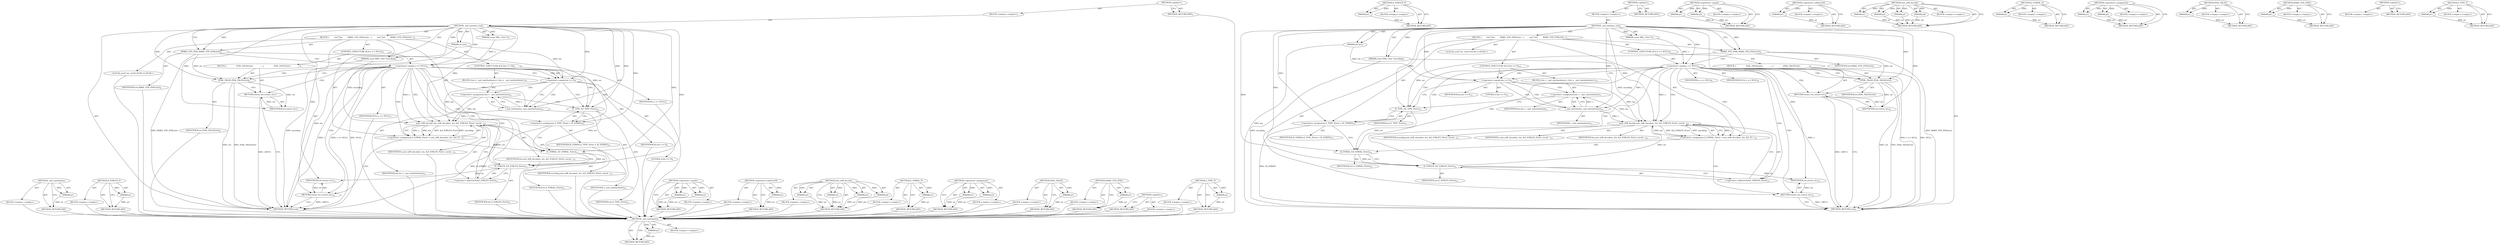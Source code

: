digraph "Z_TYPE_P" {
vulnerable_91 [label=<(METHOD,_xml_xmlcharlen)>];
vulnerable_92 [label=<(PARAM,p1)>];
vulnerable_93 [label=<(BLOCK,&lt;empty&gt;,&lt;empty&gt;)>];
vulnerable_94 [label=<(METHOD_RETURN,ANY)>];
vulnerable_114 [label=<(METHOD,Z_STRLEN_P)>];
vulnerable_115 [label=<(PARAM,p1)>];
vulnerable_116 [label=<(BLOCK,&lt;empty&gt;,&lt;empty&gt;)>];
vulnerable_117 [label=<(METHOD_RETURN,ANY)>];
vulnerable_6 [label=<(METHOD,&lt;global&gt;)<SUB>1</SUB>>];
vulnerable_7 [label=<(BLOCK,&lt;empty&gt;,&lt;empty&gt;)<SUB>1</SUB>>];
vulnerable_8 [label=<(METHOD,_xml_xmlchar_zval)<SUB>1</SUB>>];
vulnerable_9 [label=<(PARAM,const XML_Char *s)<SUB>1</SUB>>];
vulnerable_10 [label=<(PARAM,int len)<SUB>1</SUB>>];
vulnerable_11 [label=<(PARAM,const XML_Char *encoding)<SUB>1</SUB>>];
vulnerable_12 [label=<(BLOCK,{
        zval *ret;
        MAKE_STD_ZVAL(ret)...,{
        zval *ret;
        MAKE_STD_ZVAL(ret)...)<SUB>2</SUB>>];
vulnerable_13 [label="<(LOCAL,zval* ret: zval*)<SUB>3</SUB>>"];
vulnerable_14 [label=<(MAKE_STD_ZVAL,MAKE_STD_ZVAL(ret))<SUB>4</SUB>>];
vulnerable_15 [label=<(IDENTIFIER,ret,MAKE_STD_ZVAL(ret))<SUB>4</SUB>>];
vulnerable_16 [label=<(CONTROL_STRUCTURE,IF,if (s == NULL))<SUB>5</SUB>>];
vulnerable_17 [label=<(&lt;operator&gt;.equals,s == NULL)<SUB>5</SUB>>];
vulnerable_18 [label=<(IDENTIFIER,s,s == NULL)<SUB>5</SUB>>];
vulnerable_19 [label=<(IDENTIFIER,NULL,s == NULL)<SUB>5</SUB>>];
vulnerable_20 [label=<(BLOCK,{
                ZVAL_FALSE(ret);
            ...,{
                ZVAL_FALSE(ret);
            ...)<SUB>5</SUB>>];
vulnerable_21 [label=<(ZVAL_FALSE,ZVAL_FALSE(ret))<SUB>6</SUB>>];
vulnerable_22 [label=<(IDENTIFIER,ret,ZVAL_FALSE(ret))<SUB>6</SUB>>];
vulnerable_23 [label=<(RETURN,return ret;,return ret;)<SUB>7</SUB>>];
vulnerable_24 [label=<(IDENTIFIER,ret,return ret;)<SUB>7</SUB>>];
vulnerable_25 [label=<(CONTROL_STRUCTURE,IF,if (len == 0))<SUB>9</SUB>>];
vulnerable_26 [label=<(&lt;operator&gt;.equals,len == 0)<SUB>9</SUB>>];
vulnerable_27 [label=<(IDENTIFIER,len,len == 0)<SUB>9</SUB>>];
vulnerable_28 [label=<(LITERAL,0,len == 0)<SUB>9</SUB>>];
vulnerable_29 [label=<(BLOCK,{
		len = _xml_xmlcharlen(s);
	},{
		len = _xml_xmlcharlen(s);
	})<SUB>9</SUB>>];
vulnerable_30 [label=<(&lt;operator&gt;.assignment,len = _xml_xmlcharlen(s))<SUB>10</SUB>>];
vulnerable_31 [label=<(IDENTIFIER,len,len = _xml_xmlcharlen(s))<SUB>10</SUB>>];
vulnerable_32 [label=<(_xml_xmlcharlen,_xml_xmlcharlen(s))<SUB>10</SUB>>];
vulnerable_33 [label=<(IDENTIFIER,s,_xml_xmlcharlen(s))<SUB>10</SUB>>];
vulnerable_34 [label=<(&lt;operator&gt;.assignment,Z_TYPE_P(ret) = IS_STRING)<SUB>12</SUB>>];
vulnerable_35 [label=<(Z_TYPE_P,Z_TYPE_P(ret))<SUB>12</SUB>>];
vulnerable_36 [label=<(IDENTIFIER,ret,Z_TYPE_P(ret))<SUB>12</SUB>>];
vulnerable_37 [label=<(IDENTIFIER,IS_STRING,Z_TYPE_P(ret) = IS_STRING)<SUB>12</SUB>>];
vulnerable_38 [label=<(&lt;operator&gt;.assignment,Z_STRVAL_P(ret) = xml_utf8_decode(s, len, &amp;Z_ST...)<SUB>13</SUB>>];
vulnerable_39 [label=<(Z_STRVAL_P,Z_STRVAL_P(ret))<SUB>13</SUB>>];
vulnerable_40 [label=<(IDENTIFIER,ret,Z_STRVAL_P(ret))<SUB>13</SUB>>];
vulnerable_41 [label=<(xml_utf8_decode,xml_utf8_decode(s, len, &amp;Z_STRLEN_P(ret), encod...)<SUB>13</SUB>>];
vulnerable_42 [label=<(IDENTIFIER,s,xml_utf8_decode(s, len, &amp;Z_STRLEN_P(ret), encod...)<SUB>13</SUB>>];
vulnerable_43 [label=<(IDENTIFIER,len,xml_utf8_decode(s, len, &amp;Z_STRLEN_P(ret), encod...)<SUB>13</SUB>>];
vulnerable_44 [label=<(&lt;operator&gt;.addressOf,&amp;Z_STRLEN_P(ret))<SUB>13</SUB>>];
vulnerable_45 [label=<(Z_STRLEN_P,Z_STRLEN_P(ret))<SUB>13</SUB>>];
vulnerable_46 [label=<(IDENTIFIER,ret,Z_STRLEN_P(ret))<SUB>13</SUB>>];
vulnerable_47 [label=<(IDENTIFIER,encoding,xml_utf8_decode(s, len, &amp;Z_STRLEN_P(ret), encod...)<SUB>13</SUB>>];
vulnerable_48 [label=<(RETURN,return ret;,return ret;)<SUB>14</SUB>>];
vulnerable_49 [label=<(IDENTIFIER,ret,return ret;)<SUB>14</SUB>>];
vulnerable_50 [label=<(METHOD_RETURN,zval)<SUB>1</SUB>>];
vulnerable_52 [label=<(METHOD_RETURN,ANY)<SUB>1</SUB>>];
vulnerable_77 [label=<(METHOD,&lt;operator&gt;.equals)>];
vulnerable_78 [label=<(PARAM,p1)>];
vulnerable_79 [label=<(PARAM,p2)>];
vulnerable_80 [label=<(BLOCK,&lt;empty&gt;,&lt;empty&gt;)>];
vulnerable_81 [label=<(METHOD_RETURN,ANY)>];
vulnerable_110 [label=<(METHOD,&lt;operator&gt;.addressOf)>];
vulnerable_111 [label=<(PARAM,p1)>];
vulnerable_112 [label=<(BLOCK,&lt;empty&gt;,&lt;empty&gt;)>];
vulnerable_113 [label=<(METHOD_RETURN,ANY)>];
vulnerable_103 [label=<(METHOD,xml_utf8_decode)>];
vulnerable_104 [label=<(PARAM,p1)>];
vulnerable_105 [label=<(PARAM,p2)>];
vulnerable_106 [label=<(PARAM,p3)>];
vulnerable_107 [label=<(PARAM,p4)>];
vulnerable_108 [label=<(BLOCK,&lt;empty&gt;,&lt;empty&gt;)>];
vulnerable_109 [label=<(METHOD_RETURN,ANY)>];
vulnerable_99 [label=<(METHOD,Z_STRVAL_P)>];
vulnerable_100 [label=<(PARAM,p1)>];
vulnerable_101 [label=<(BLOCK,&lt;empty&gt;,&lt;empty&gt;)>];
vulnerable_102 [label=<(METHOD_RETURN,ANY)>];
vulnerable_86 [label=<(METHOD,&lt;operator&gt;.assignment)>];
vulnerable_87 [label=<(PARAM,p1)>];
vulnerable_88 [label=<(PARAM,p2)>];
vulnerable_89 [label=<(BLOCK,&lt;empty&gt;,&lt;empty&gt;)>];
vulnerable_90 [label=<(METHOD_RETURN,ANY)>];
vulnerable_82 [label=<(METHOD,ZVAL_FALSE)>];
vulnerable_83 [label=<(PARAM,p1)>];
vulnerable_84 [label=<(BLOCK,&lt;empty&gt;,&lt;empty&gt;)>];
vulnerable_85 [label=<(METHOD_RETURN,ANY)>];
vulnerable_73 [label=<(METHOD,MAKE_STD_ZVAL)>];
vulnerable_74 [label=<(PARAM,p1)>];
vulnerable_75 [label=<(BLOCK,&lt;empty&gt;,&lt;empty&gt;)>];
vulnerable_76 [label=<(METHOD_RETURN,ANY)>];
vulnerable_67 [label=<(METHOD,&lt;global&gt;)<SUB>1</SUB>>];
vulnerable_68 [label=<(BLOCK,&lt;empty&gt;,&lt;empty&gt;)>];
vulnerable_69 [label=<(METHOD_RETURN,ANY)>];
vulnerable_95 [label=<(METHOD,Z_TYPE_P)>];
vulnerable_96 [label=<(PARAM,p1)>];
vulnerable_97 [label=<(BLOCK,&lt;empty&gt;,&lt;empty&gt;)>];
vulnerable_98 [label=<(METHOD_RETURN,ANY)>];
fixed_91 [label=<(METHOD,_xml_xmlcharlen)>];
fixed_92 [label=<(PARAM,p1)>];
fixed_93 [label=<(BLOCK,&lt;empty&gt;,&lt;empty&gt;)>];
fixed_94 [label=<(METHOD_RETURN,ANY)>];
fixed_114 [label=<(METHOD,Z_STRLEN_P)>];
fixed_115 [label=<(PARAM,p1)>];
fixed_116 [label=<(BLOCK,&lt;empty&gt;,&lt;empty&gt;)>];
fixed_117 [label=<(METHOD_RETURN,ANY)>];
fixed_6 [label=<(METHOD,&lt;global&gt;)<SUB>1</SUB>>];
fixed_7 [label=<(BLOCK,&lt;empty&gt;,&lt;empty&gt;)<SUB>1</SUB>>];
fixed_8 [label=<(METHOD,_xml_xmlchar_zval)<SUB>1</SUB>>];
fixed_9 [label=<(PARAM,const XML_Char *s)<SUB>1</SUB>>];
fixed_10 [label=<(PARAM,int len)<SUB>1</SUB>>];
fixed_11 [label=<(PARAM,const XML_Char *encoding)<SUB>1</SUB>>];
fixed_12 [label=<(BLOCK,{
        zval *ret;
        MAKE_STD_ZVAL(ret)...,{
        zval *ret;
        MAKE_STD_ZVAL(ret)...)<SUB>2</SUB>>];
fixed_13 [label="<(LOCAL,zval* ret: zval*)<SUB>3</SUB>>"];
fixed_14 [label=<(MAKE_STD_ZVAL,MAKE_STD_ZVAL(ret))<SUB>4</SUB>>];
fixed_15 [label=<(IDENTIFIER,ret,MAKE_STD_ZVAL(ret))<SUB>4</SUB>>];
fixed_16 [label=<(CONTROL_STRUCTURE,IF,if (s == NULL))<SUB>6</SUB>>];
fixed_17 [label=<(&lt;operator&gt;.equals,s == NULL)<SUB>6</SUB>>];
fixed_18 [label=<(IDENTIFIER,s,s == NULL)<SUB>6</SUB>>];
fixed_19 [label=<(IDENTIFIER,NULL,s == NULL)<SUB>6</SUB>>];
fixed_20 [label=<(BLOCK,{
                ZVAL_FALSE(ret);
            ...,{
                ZVAL_FALSE(ret);
            ...)<SUB>6</SUB>>];
fixed_21 [label=<(ZVAL_FALSE,ZVAL_FALSE(ret))<SUB>7</SUB>>];
fixed_22 [label=<(IDENTIFIER,ret,ZVAL_FALSE(ret))<SUB>7</SUB>>];
fixed_23 [label=<(RETURN,return ret;,return ret;)<SUB>8</SUB>>];
fixed_24 [label=<(IDENTIFIER,ret,return ret;)<SUB>8</SUB>>];
fixed_25 [label=<(CONTROL_STRUCTURE,IF,if (len == 0))<SUB>10</SUB>>];
fixed_26 [label=<(&lt;operator&gt;.equals,len == 0)<SUB>10</SUB>>];
fixed_27 [label=<(IDENTIFIER,len,len == 0)<SUB>10</SUB>>];
fixed_28 [label=<(LITERAL,0,len == 0)<SUB>10</SUB>>];
fixed_29 [label=<(BLOCK,{
		len = _xml_xmlcharlen(s);
	},{
		len = _xml_xmlcharlen(s);
	})<SUB>10</SUB>>];
fixed_30 [label=<(&lt;operator&gt;.assignment,len = _xml_xmlcharlen(s))<SUB>11</SUB>>];
fixed_31 [label=<(IDENTIFIER,len,len = _xml_xmlcharlen(s))<SUB>11</SUB>>];
fixed_32 [label=<(_xml_xmlcharlen,_xml_xmlcharlen(s))<SUB>11</SUB>>];
fixed_33 [label=<(IDENTIFIER,s,_xml_xmlcharlen(s))<SUB>11</SUB>>];
fixed_34 [label=<(&lt;operator&gt;.assignment,Z_TYPE_P(ret) = IS_STRING)<SUB>13</SUB>>];
fixed_35 [label=<(Z_TYPE_P,Z_TYPE_P(ret))<SUB>13</SUB>>];
fixed_36 [label=<(IDENTIFIER,ret,Z_TYPE_P(ret))<SUB>13</SUB>>];
fixed_37 [label=<(IDENTIFIER,IS_STRING,Z_TYPE_P(ret) = IS_STRING)<SUB>13</SUB>>];
fixed_38 [label=<(&lt;operator&gt;.assignment,Z_STRVAL_P(ret) = xml_utf8_decode(s, len, &amp;Z_ST...)<SUB>14</SUB>>];
fixed_39 [label=<(Z_STRVAL_P,Z_STRVAL_P(ret))<SUB>14</SUB>>];
fixed_40 [label=<(IDENTIFIER,ret,Z_STRVAL_P(ret))<SUB>14</SUB>>];
fixed_41 [label=<(xml_utf8_decode,xml_utf8_decode(s, len, &amp;Z_STRLEN_P(ret), encod...)<SUB>14</SUB>>];
fixed_42 [label=<(IDENTIFIER,s,xml_utf8_decode(s, len, &amp;Z_STRLEN_P(ret), encod...)<SUB>14</SUB>>];
fixed_43 [label=<(IDENTIFIER,len,xml_utf8_decode(s, len, &amp;Z_STRLEN_P(ret), encod...)<SUB>14</SUB>>];
fixed_44 [label=<(&lt;operator&gt;.addressOf,&amp;Z_STRLEN_P(ret))<SUB>14</SUB>>];
fixed_45 [label=<(Z_STRLEN_P,Z_STRLEN_P(ret))<SUB>14</SUB>>];
fixed_46 [label=<(IDENTIFIER,ret,Z_STRLEN_P(ret))<SUB>14</SUB>>];
fixed_47 [label=<(IDENTIFIER,encoding,xml_utf8_decode(s, len, &amp;Z_STRLEN_P(ret), encod...)<SUB>14</SUB>>];
fixed_48 [label=<(RETURN,return ret;,return ret;)<SUB>15</SUB>>];
fixed_49 [label=<(IDENTIFIER,ret,return ret;)<SUB>15</SUB>>];
fixed_50 [label=<(METHOD_RETURN,zval)<SUB>1</SUB>>];
fixed_52 [label=<(METHOD_RETURN,ANY)<SUB>1</SUB>>];
fixed_77 [label=<(METHOD,&lt;operator&gt;.equals)>];
fixed_78 [label=<(PARAM,p1)>];
fixed_79 [label=<(PARAM,p2)>];
fixed_80 [label=<(BLOCK,&lt;empty&gt;,&lt;empty&gt;)>];
fixed_81 [label=<(METHOD_RETURN,ANY)>];
fixed_110 [label=<(METHOD,&lt;operator&gt;.addressOf)>];
fixed_111 [label=<(PARAM,p1)>];
fixed_112 [label=<(BLOCK,&lt;empty&gt;,&lt;empty&gt;)>];
fixed_113 [label=<(METHOD_RETURN,ANY)>];
fixed_103 [label=<(METHOD,xml_utf8_decode)>];
fixed_104 [label=<(PARAM,p1)>];
fixed_105 [label=<(PARAM,p2)>];
fixed_106 [label=<(PARAM,p3)>];
fixed_107 [label=<(PARAM,p4)>];
fixed_108 [label=<(BLOCK,&lt;empty&gt;,&lt;empty&gt;)>];
fixed_109 [label=<(METHOD_RETURN,ANY)>];
fixed_99 [label=<(METHOD,Z_STRVAL_P)>];
fixed_100 [label=<(PARAM,p1)>];
fixed_101 [label=<(BLOCK,&lt;empty&gt;,&lt;empty&gt;)>];
fixed_102 [label=<(METHOD_RETURN,ANY)>];
fixed_86 [label=<(METHOD,&lt;operator&gt;.assignment)>];
fixed_87 [label=<(PARAM,p1)>];
fixed_88 [label=<(PARAM,p2)>];
fixed_89 [label=<(BLOCK,&lt;empty&gt;,&lt;empty&gt;)>];
fixed_90 [label=<(METHOD_RETURN,ANY)>];
fixed_82 [label=<(METHOD,ZVAL_FALSE)>];
fixed_83 [label=<(PARAM,p1)>];
fixed_84 [label=<(BLOCK,&lt;empty&gt;,&lt;empty&gt;)>];
fixed_85 [label=<(METHOD_RETURN,ANY)>];
fixed_73 [label=<(METHOD,MAKE_STD_ZVAL)>];
fixed_74 [label=<(PARAM,p1)>];
fixed_75 [label=<(BLOCK,&lt;empty&gt;,&lt;empty&gt;)>];
fixed_76 [label=<(METHOD_RETURN,ANY)>];
fixed_67 [label=<(METHOD,&lt;global&gt;)<SUB>1</SUB>>];
fixed_68 [label=<(BLOCK,&lt;empty&gt;,&lt;empty&gt;)>];
fixed_69 [label=<(METHOD_RETURN,ANY)>];
fixed_95 [label=<(METHOD,Z_TYPE_P)>];
fixed_96 [label=<(PARAM,p1)>];
fixed_97 [label=<(BLOCK,&lt;empty&gt;,&lt;empty&gt;)>];
fixed_98 [label=<(METHOD_RETURN,ANY)>];
vulnerable_91 -> vulnerable_92  [key=0, label="AST: "];
vulnerable_91 -> vulnerable_92  [key=1, label="DDG: "];
vulnerable_91 -> vulnerable_93  [key=0, label="AST: "];
vulnerable_91 -> vulnerable_94  [key=0, label="AST: "];
vulnerable_91 -> vulnerable_94  [key=1, label="CFG: "];
vulnerable_92 -> vulnerable_94  [key=0, label="DDG: p1"];
vulnerable_93 -> fixed_91  [key=0];
vulnerable_94 -> fixed_91  [key=0];
vulnerable_114 -> vulnerable_115  [key=0, label="AST: "];
vulnerable_114 -> vulnerable_115  [key=1, label="DDG: "];
vulnerable_114 -> vulnerable_116  [key=0, label="AST: "];
vulnerable_114 -> vulnerable_117  [key=0, label="AST: "];
vulnerable_114 -> vulnerable_117  [key=1, label="CFG: "];
vulnerable_115 -> vulnerable_117  [key=0, label="DDG: p1"];
vulnerable_116 -> fixed_91  [key=0];
vulnerable_117 -> fixed_91  [key=0];
vulnerable_6 -> vulnerable_7  [key=0, label="AST: "];
vulnerable_6 -> vulnerable_52  [key=0, label="AST: "];
vulnerable_6 -> vulnerable_52  [key=1, label="CFG: "];
vulnerable_7 -> vulnerable_8  [key=0, label="AST: "];
vulnerable_8 -> vulnerable_9  [key=0, label="AST: "];
vulnerable_8 -> vulnerable_9  [key=1, label="DDG: "];
vulnerable_8 -> vulnerable_10  [key=0, label="AST: "];
vulnerable_8 -> vulnerable_10  [key=1, label="DDG: "];
vulnerable_8 -> vulnerable_11  [key=0, label="AST: "];
vulnerable_8 -> vulnerable_11  [key=1, label="DDG: "];
vulnerable_8 -> vulnerable_12  [key=0, label="AST: "];
vulnerable_8 -> vulnerable_50  [key=0, label="AST: "];
vulnerable_8 -> vulnerable_14  [key=0, label="CFG: "];
vulnerable_8 -> vulnerable_14  [key=1, label="DDG: "];
vulnerable_8 -> vulnerable_34  [key=0, label="DDG: "];
vulnerable_8 -> vulnerable_49  [key=0, label="DDG: "];
vulnerable_8 -> vulnerable_17  [key=0, label="DDG: "];
vulnerable_8 -> vulnerable_26  [key=0, label="DDG: "];
vulnerable_8 -> vulnerable_35  [key=0, label="DDG: "];
vulnerable_8 -> vulnerable_39  [key=0, label="DDG: "];
vulnerable_8 -> vulnerable_41  [key=0, label="DDG: "];
vulnerable_8 -> vulnerable_21  [key=0, label="DDG: "];
vulnerable_8 -> vulnerable_24  [key=0, label="DDG: "];
vulnerable_8 -> vulnerable_32  [key=0, label="DDG: "];
vulnerable_8 -> vulnerable_45  [key=0, label="DDG: "];
vulnerable_9 -> vulnerable_17  [key=0, label="DDG: s"];
vulnerable_10 -> vulnerable_50  [key=0, label="DDG: len"];
vulnerable_10 -> vulnerable_26  [key=0, label="DDG: len"];
vulnerable_11 -> vulnerable_50  [key=0, label="DDG: encoding"];
vulnerable_11 -> vulnerable_41  [key=0, label="DDG: encoding"];
vulnerable_12 -> vulnerable_13  [key=0, label="AST: "];
vulnerable_12 -> vulnerable_14  [key=0, label="AST: "];
vulnerable_12 -> vulnerable_16  [key=0, label="AST: "];
vulnerable_12 -> vulnerable_25  [key=0, label="AST: "];
vulnerable_12 -> vulnerable_34  [key=0, label="AST: "];
vulnerable_12 -> vulnerable_38  [key=0, label="AST: "];
vulnerable_12 -> vulnerable_48  [key=0, label="AST: "];
vulnerable_13 -> fixed_91  [key=0];
vulnerable_14 -> vulnerable_15  [key=0, label="AST: "];
vulnerable_14 -> vulnerable_17  [key=0, label="CFG: "];
vulnerable_14 -> vulnerable_50  [key=0, label="DDG: MAKE_STD_ZVAL(ret)"];
vulnerable_14 -> vulnerable_35  [key=0, label="DDG: ret"];
vulnerable_14 -> vulnerable_21  [key=0, label="DDG: ret"];
vulnerable_15 -> fixed_91  [key=0];
vulnerable_16 -> vulnerable_17  [key=0, label="AST: "];
vulnerable_16 -> vulnerable_20  [key=0, label="AST: "];
vulnerable_17 -> vulnerable_18  [key=0, label="AST: "];
vulnerable_17 -> vulnerable_19  [key=0, label="AST: "];
vulnerable_17 -> vulnerable_21  [key=0, label="CFG: "];
vulnerable_17 -> vulnerable_21  [key=1, label="CDG: "];
vulnerable_17 -> vulnerable_26  [key=0, label="CFG: "];
vulnerable_17 -> vulnerable_26  [key=1, label="CDG: "];
vulnerable_17 -> vulnerable_50  [key=0, label="DDG: s"];
vulnerable_17 -> vulnerable_50  [key=1, label="DDG: s == NULL"];
vulnerable_17 -> vulnerable_50  [key=2, label="DDG: NULL"];
vulnerable_17 -> vulnerable_41  [key=0, label="DDG: s"];
vulnerable_17 -> vulnerable_41  [key=1, label="CDG: "];
vulnerable_17 -> vulnerable_32  [key=0, label="DDG: s"];
vulnerable_17 -> vulnerable_34  [key=0, label="CDG: "];
vulnerable_17 -> vulnerable_48  [key=0, label="CDG: "];
vulnerable_17 -> vulnerable_23  [key=0, label="CDG: "];
vulnerable_17 -> vulnerable_38  [key=0, label="CDG: "];
vulnerable_17 -> vulnerable_45  [key=0, label="CDG: "];
vulnerable_17 -> vulnerable_44  [key=0, label="CDG: "];
vulnerable_17 -> vulnerable_35  [key=0, label="CDG: "];
vulnerable_17 -> vulnerable_39  [key=0, label="CDG: "];
vulnerable_18 -> fixed_91  [key=0];
vulnerable_19 -> fixed_91  [key=0];
vulnerable_20 -> vulnerable_21  [key=0, label="AST: "];
vulnerable_20 -> vulnerable_23  [key=0, label="AST: "];
vulnerable_21 -> vulnerable_22  [key=0, label="AST: "];
vulnerable_21 -> vulnerable_23  [key=0, label="CFG: "];
vulnerable_21 -> vulnerable_50  [key=0, label="DDG: ret"];
vulnerable_21 -> vulnerable_50  [key=1, label="DDG: ZVAL_FALSE(ret)"];
vulnerable_21 -> vulnerable_24  [key=0, label="DDG: ret"];
vulnerable_22 -> fixed_91  [key=0];
vulnerable_23 -> vulnerable_24  [key=0, label="AST: "];
vulnerable_23 -> vulnerable_50  [key=0, label="CFG: "];
vulnerable_23 -> vulnerable_50  [key=1, label="DDG: &lt;RET&gt;"];
vulnerable_24 -> vulnerable_23  [key=0, label="DDG: ret"];
vulnerable_25 -> vulnerable_26  [key=0, label="AST: "];
vulnerable_25 -> vulnerable_29  [key=0, label="AST: "];
vulnerable_26 -> vulnerable_27  [key=0, label="AST: "];
vulnerable_26 -> vulnerable_28  [key=0, label="AST: "];
vulnerable_26 -> vulnerable_32  [key=0, label="CFG: "];
vulnerable_26 -> vulnerable_32  [key=1, label="CDG: "];
vulnerable_26 -> vulnerable_35  [key=0, label="CFG: "];
vulnerable_26 -> vulnerable_41  [key=0, label="DDG: len"];
vulnerable_26 -> vulnerable_30  [key=0, label="CDG: "];
vulnerable_27 -> fixed_91  [key=0];
vulnerable_28 -> fixed_91  [key=0];
vulnerable_29 -> vulnerable_30  [key=0, label="AST: "];
vulnerable_30 -> vulnerable_31  [key=0, label="AST: "];
vulnerable_30 -> vulnerable_32  [key=0, label="AST: "];
vulnerable_30 -> vulnerable_35  [key=0, label="CFG: "];
vulnerable_30 -> vulnerable_41  [key=0, label="DDG: len"];
vulnerable_31 -> fixed_91  [key=0];
vulnerable_32 -> vulnerable_33  [key=0, label="AST: "];
vulnerable_32 -> vulnerable_30  [key=0, label="CFG: "];
vulnerable_32 -> vulnerable_30  [key=1, label="DDG: s"];
vulnerable_32 -> vulnerable_41  [key=0, label="DDG: s"];
vulnerable_33 -> fixed_91  [key=0];
vulnerable_34 -> vulnerable_35  [key=0, label="AST: "];
vulnerable_34 -> vulnerable_37  [key=0, label="AST: "];
vulnerable_34 -> vulnerable_39  [key=0, label="CFG: "];
vulnerable_34 -> vulnerable_50  [key=0, label="DDG: IS_STRING"];
vulnerable_35 -> vulnerable_36  [key=0, label="AST: "];
vulnerable_35 -> vulnerable_34  [key=0, label="CFG: "];
vulnerable_35 -> vulnerable_39  [key=0, label="DDG: ret"];
vulnerable_36 -> fixed_91  [key=0];
vulnerable_37 -> fixed_91  [key=0];
vulnerable_38 -> vulnerable_39  [key=0, label="AST: "];
vulnerable_38 -> vulnerable_41  [key=0, label="AST: "];
vulnerable_38 -> vulnerable_48  [key=0, label="CFG: "];
vulnerable_39 -> vulnerable_40  [key=0, label="AST: "];
vulnerable_39 -> vulnerable_45  [key=0, label="CFG: "];
vulnerable_39 -> vulnerable_45  [key=1, label="DDG: ret"];
vulnerable_40 -> fixed_91  [key=0];
vulnerable_41 -> vulnerable_42  [key=0, label="AST: "];
vulnerable_41 -> vulnerable_43  [key=0, label="AST: "];
vulnerable_41 -> vulnerable_44  [key=0, label="AST: "];
vulnerable_41 -> vulnerable_47  [key=0, label="AST: "];
vulnerable_41 -> vulnerable_38  [key=0, label="CFG: "];
vulnerable_41 -> vulnerable_38  [key=1, label="DDG: s"];
vulnerable_41 -> vulnerable_38  [key=2, label="DDG: len"];
vulnerable_41 -> vulnerable_38  [key=3, label="DDG: &amp;Z_STRLEN_P(ret)"];
vulnerable_41 -> vulnerable_38  [key=4, label="DDG: encoding"];
vulnerable_42 -> fixed_91  [key=0];
vulnerable_43 -> fixed_91  [key=0];
vulnerable_44 -> vulnerable_45  [key=0, label="AST: "];
vulnerable_44 -> vulnerable_41  [key=0, label="CFG: "];
vulnerable_45 -> vulnerable_46  [key=0, label="AST: "];
vulnerable_45 -> vulnerable_44  [key=0, label="CFG: "];
vulnerable_45 -> vulnerable_49  [key=0, label="DDG: ret"];
vulnerable_45 -> vulnerable_41  [key=0, label="DDG: ret"];
vulnerable_46 -> fixed_91  [key=0];
vulnerable_47 -> fixed_91  [key=0];
vulnerable_48 -> vulnerable_49  [key=0, label="AST: "];
vulnerable_48 -> vulnerable_50  [key=0, label="CFG: "];
vulnerable_48 -> vulnerable_50  [key=1, label="DDG: &lt;RET&gt;"];
vulnerable_49 -> vulnerable_48  [key=0, label="DDG: ret"];
vulnerable_50 -> fixed_91  [key=0];
vulnerable_52 -> fixed_91  [key=0];
vulnerable_77 -> vulnerable_78  [key=0, label="AST: "];
vulnerable_77 -> vulnerable_78  [key=1, label="DDG: "];
vulnerable_77 -> vulnerable_80  [key=0, label="AST: "];
vulnerable_77 -> vulnerable_79  [key=0, label="AST: "];
vulnerable_77 -> vulnerable_79  [key=1, label="DDG: "];
vulnerable_77 -> vulnerable_81  [key=0, label="AST: "];
vulnerable_77 -> vulnerable_81  [key=1, label="CFG: "];
vulnerable_78 -> vulnerable_81  [key=0, label="DDG: p1"];
vulnerable_79 -> vulnerable_81  [key=0, label="DDG: p2"];
vulnerable_80 -> fixed_91  [key=0];
vulnerable_81 -> fixed_91  [key=0];
vulnerable_110 -> vulnerable_111  [key=0, label="AST: "];
vulnerable_110 -> vulnerable_111  [key=1, label="DDG: "];
vulnerable_110 -> vulnerable_112  [key=0, label="AST: "];
vulnerable_110 -> vulnerable_113  [key=0, label="AST: "];
vulnerable_110 -> vulnerable_113  [key=1, label="CFG: "];
vulnerable_111 -> vulnerable_113  [key=0, label="DDG: p1"];
vulnerable_112 -> fixed_91  [key=0];
vulnerable_113 -> fixed_91  [key=0];
vulnerable_103 -> vulnerable_104  [key=0, label="AST: "];
vulnerable_103 -> vulnerable_104  [key=1, label="DDG: "];
vulnerable_103 -> vulnerable_108  [key=0, label="AST: "];
vulnerable_103 -> vulnerable_105  [key=0, label="AST: "];
vulnerable_103 -> vulnerable_105  [key=1, label="DDG: "];
vulnerable_103 -> vulnerable_109  [key=0, label="AST: "];
vulnerable_103 -> vulnerable_109  [key=1, label="CFG: "];
vulnerable_103 -> vulnerable_106  [key=0, label="AST: "];
vulnerable_103 -> vulnerable_106  [key=1, label="DDG: "];
vulnerable_103 -> vulnerable_107  [key=0, label="AST: "];
vulnerable_103 -> vulnerable_107  [key=1, label="DDG: "];
vulnerable_104 -> vulnerable_109  [key=0, label="DDG: p1"];
vulnerable_105 -> vulnerable_109  [key=0, label="DDG: p2"];
vulnerable_106 -> vulnerable_109  [key=0, label="DDG: p3"];
vulnerable_107 -> vulnerable_109  [key=0, label="DDG: p4"];
vulnerable_108 -> fixed_91  [key=0];
vulnerable_109 -> fixed_91  [key=0];
vulnerable_99 -> vulnerable_100  [key=0, label="AST: "];
vulnerable_99 -> vulnerable_100  [key=1, label="DDG: "];
vulnerable_99 -> vulnerable_101  [key=0, label="AST: "];
vulnerable_99 -> vulnerable_102  [key=0, label="AST: "];
vulnerable_99 -> vulnerable_102  [key=1, label="CFG: "];
vulnerable_100 -> vulnerable_102  [key=0, label="DDG: p1"];
vulnerable_101 -> fixed_91  [key=0];
vulnerable_102 -> fixed_91  [key=0];
vulnerable_86 -> vulnerable_87  [key=0, label="AST: "];
vulnerable_86 -> vulnerable_87  [key=1, label="DDG: "];
vulnerable_86 -> vulnerable_89  [key=0, label="AST: "];
vulnerable_86 -> vulnerable_88  [key=0, label="AST: "];
vulnerable_86 -> vulnerable_88  [key=1, label="DDG: "];
vulnerable_86 -> vulnerable_90  [key=0, label="AST: "];
vulnerable_86 -> vulnerable_90  [key=1, label="CFG: "];
vulnerable_87 -> vulnerable_90  [key=0, label="DDG: p1"];
vulnerable_88 -> vulnerable_90  [key=0, label="DDG: p2"];
vulnerable_89 -> fixed_91  [key=0];
vulnerable_90 -> fixed_91  [key=0];
vulnerable_82 -> vulnerable_83  [key=0, label="AST: "];
vulnerable_82 -> vulnerable_83  [key=1, label="DDG: "];
vulnerable_82 -> vulnerable_84  [key=0, label="AST: "];
vulnerable_82 -> vulnerable_85  [key=0, label="AST: "];
vulnerable_82 -> vulnerable_85  [key=1, label="CFG: "];
vulnerable_83 -> vulnerable_85  [key=0, label="DDG: p1"];
vulnerable_84 -> fixed_91  [key=0];
vulnerable_85 -> fixed_91  [key=0];
vulnerable_73 -> vulnerable_74  [key=0, label="AST: "];
vulnerable_73 -> vulnerable_74  [key=1, label="DDG: "];
vulnerable_73 -> vulnerable_75  [key=0, label="AST: "];
vulnerable_73 -> vulnerable_76  [key=0, label="AST: "];
vulnerable_73 -> vulnerable_76  [key=1, label="CFG: "];
vulnerable_74 -> vulnerable_76  [key=0, label="DDG: p1"];
vulnerable_75 -> fixed_91  [key=0];
vulnerable_76 -> fixed_91  [key=0];
vulnerable_67 -> vulnerable_68  [key=0, label="AST: "];
vulnerable_67 -> vulnerable_69  [key=0, label="AST: "];
vulnerable_67 -> vulnerable_69  [key=1, label="CFG: "];
vulnerable_68 -> fixed_91  [key=0];
vulnerable_69 -> fixed_91  [key=0];
vulnerable_95 -> vulnerable_96  [key=0, label="AST: "];
vulnerable_95 -> vulnerable_96  [key=1, label="DDG: "];
vulnerable_95 -> vulnerable_97  [key=0, label="AST: "];
vulnerable_95 -> vulnerable_98  [key=0, label="AST: "];
vulnerable_95 -> vulnerable_98  [key=1, label="CFG: "];
vulnerable_96 -> vulnerable_98  [key=0, label="DDG: p1"];
vulnerable_97 -> fixed_91  [key=0];
vulnerable_98 -> fixed_91  [key=0];
fixed_91 -> fixed_92  [key=0, label="AST: "];
fixed_91 -> fixed_92  [key=1, label="DDG: "];
fixed_91 -> fixed_93  [key=0, label="AST: "];
fixed_91 -> fixed_94  [key=0, label="AST: "];
fixed_91 -> fixed_94  [key=1, label="CFG: "];
fixed_92 -> fixed_94  [key=0, label="DDG: p1"];
fixed_114 -> fixed_115  [key=0, label="AST: "];
fixed_114 -> fixed_115  [key=1, label="DDG: "];
fixed_114 -> fixed_116  [key=0, label="AST: "];
fixed_114 -> fixed_117  [key=0, label="AST: "];
fixed_114 -> fixed_117  [key=1, label="CFG: "];
fixed_115 -> fixed_117  [key=0, label="DDG: p1"];
fixed_6 -> fixed_7  [key=0, label="AST: "];
fixed_6 -> fixed_52  [key=0, label="AST: "];
fixed_6 -> fixed_52  [key=1, label="CFG: "];
fixed_7 -> fixed_8  [key=0, label="AST: "];
fixed_8 -> fixed_9  [key=0, label="AST: "];
fixed_8 -> fixed_9  [key=1, label="DDG: "];
fixed_8 -> fixed_10  [key=0, label="AST: "];
fixed_8 -> fixed_10  [key=1, label="DDG: "];
fixed_8 -> fixed_11  [key=0, label="AST: "];
fixed_8 -> fixed_11  [key=1, label="DDG: "];
fixed_8 -> fixed_12  [key=0, label="AST: "];
fixed_8 -> fixed_50  [key=0, label="AST: "];
fixed_8 -> fixed_14  [key=0, label="CFG: "];
fixed_8 -> fixed_14  [key=1, label="DDG: "];
fixed_8 -> fixed_34  [key=0, label="DDG: "];
fixed_8 -> fixed_49  [key=0, label="DDG: "];
fixed_8 -> fixed_17  [key=0, label="DDG: "];
fixed_8 -> fixed_26  [key=0, label="DDG: "];
fixed_8 -> fixed_35  [key=0, label="DDG: "];
fixed_8 -> fixed_39  [key=0, label="DDG: "];
fixed_8 -> fixed_41  [key=0, label="DDG: "];
fixed_8 -> fixed_21  [key=0, label="DDG: "];
fixed_8 -> fixed_24  [key=0, label="DDG: "];
fixed_8 -> fixed_32  [key=0, label="DDG: "];
fixed_8 -> fixed_45  [key=0, label="DDG: "];
fixed_9 -> fixed_17  [key=0, label="DDG: s"];
fixed_10 -> fixed_50  [key=0, label="DDG: len"];
fixed_10 -> fixed_26  [key=0, label="DDG: len"];
fixed_11 -> fixed_50  [key=0, label="DDG: encoding"];
fixed_11 -> fixed_41  [key=0, label="DDG: encoding"];
fixed_12 -> fixed_13  [key=0, label="AST: "];
fixed_12 -> fixed_14  [key=0, label="AST: "];
fixed_12 -> fixed_16  [key=0, label="AST: "];
fixed_12 -> fixed_25  [key=0, label="AST: "];
fixed_12 -> fixed_34  [key=0, label="AST: "];
fixed_12 -> fixed_38  [key=0, label="AST: "];
fixed_12 -> fixed_48  [key=0, label="AST: "];
fixed_14 -> fixed_15  [key=0, label="AST: "];
fixed_14 -> fixed_17  [key=0, label="CFG: "];
fixed_14 -> fixed_50  [key=0, label="DDG: MAKE_STD_ZVAL(ret)"];
fixed_14 -> fixed_35  [key=0, label="DDG: ret"];
fixed_14 -> fixed_21  [key=0, label="DDG: ret"];
fixed_16 -> fixed_17  [key=0, label="AST: "];
fixed_16 -> fixed_20  [key=0, label="AST: "];
fixed_17 -> fixed_18  [key=0, label="AST: "];
fixed_17 -> fixed_19  [key=0, label="AST: "];
fixed_17 -> fixed_21  [key=0, label="CFG: "];
fixed_17 -> fixed_21  [key=1, label="CDG: "];
fixed_17 -> fixed_26  [key=0, label="CFG: "];
fixed_17 -> fixed_26  [key=1, label="CDG: "];
fixed_17 -> fixed_50  [key=0, label="DDG: s"];
fixed_17 -> fixed_50  [key=1, label="DDG: s == NULL"];
fixed_17 -> fixed_50  [key=2, label="DDG: NULL"];
fixed_17 -> fixed_41  [key=0, label="DDG: s"];
fixed_17 -> fixed_41  [key=1, label="CDG: "];
fixed_17 -> fixed_32  [key=0, label="DDG: s"];
fixed_17 -> fixed_34  [key=0, label="CDG: "];
fixed_17 -> fixed_48  [key=0, label="CDG: "];
fixed_17 -> fixed_23  [key=0, label="CDG: "];
fixed_17 -> fixed_38  [key=0, label="CDG: "];
fixed_17 -> fixed_45  [key=0, label="CDG: "];
fixed_17 -> fixed_44  [key=0, label="CDG: "];
fixed_17 -> fixed_35  [key=0, label="CDG: "];
fixed_17 -> fixed_39  [key=0, label="CDG: "];
fixed_20 -> fixed_21  [key=0, label="AST: "];
fixed_20 -> fixed_23  [key=0, label="AST: "];
fixed_21 -> fixed_22  [key=0, label="AST: "];
fixed_21 -> fixed_23  [key=0, label="CFG: "];
fixed_21 -> fixed_50  [key=0, label="DDG: ret"];
fixed_21 -> fixed_50  [key=1, label="DDG: ZVAL_FALSE(ret)"];
fixed_21 -> fixed_24  [key=0, label="DDG: ret"];
fixed_23 -> fixed_24  [key=0, label="AST: "];
fixed_23 -> fixed_50  [key=0, label="CFG: "];
fixed_23 -> fixed_50  [key=1, label="DDG: &lt;RET&gt;"];
fixed_24 -> fixed_23  [key=0, label="DDG: ret"];
fixed_25 -> fixed_26  [key=0, label="AST: "];
fixed_25 -> fixed_29  [key=0, label="AST: "];
fixed_26 -> fixed_27  [key=0, label="AST: "];
fixed_26 -> fixed_28  [key=0, label="AST: "];
fixed_26 -> fixed_32  [key=0, label="CFG: "];
fixed_26 -> fixed_32  [key=1, label="CDG: "];
fixed_26 -> fixed_35  [key=0, label="CFG: "];
fixed_26 -> fixed_41  [key=0, label="DDG: len"];
fixed_26 -> fixed_30  [key=0, label="CDG: "];
fixed_29 -> fixed_30  [key=0, label="AST: "];
fixed_30 -> fixed_31  [key=0, label="AST: "];
fixed_30 -> fixed_32  [key=0, label="AST: "];
fixed_30 -> fixed_35  [key=0, label="CFG: "];
fixed_30 -> fixed_41  [key=0, label="DDG: len"];
fixed_32 -> fixed_33  [key=0, label="AST: "];
fixed_32 -> fixed_30  [key=0, label="CFG: "];
fixed_32 -> fixed_30  [key=1, label="DDG: s"];
fixed_32 -> fixed_41  [key=0, label="DDG: s"];
fixed_34 -> fixed_35  [key=0, label="AST: "];
fixed_34 -> fixed_37  [key=0, label="AST: "];
fixed_34 -> fixed_39  [key=0, label="CFG: "];
fixed_34 -> fixed_50  [key=0, label="DDG: IS_STRING"];
fixed_35 -> fixed_36  [key=0, label="AST: "];
fixed_35 -> fixed_34  [key=0, label="CFG: "];
fixed_35 -> fixed_39  [key=0, label="DDG: ret"];
fixed_38 -> fixed_39  [key=0, label="AST: "];
fixed_38 -> fixed_41  [key=0, label="AST: "];
fixed_38 -> fixed_48  [key=0, label="CFG: "];
fixed_39 -> fixed_40  [key=0, label="AST: "];
fixed_39 -> fixed_45  [key=0, label="CFG: "];
fixed_39 -> fixed_45  [key=1, label="DDG: ret"];
fixed_41 -> fixed_42  [key=0, label="AST: "];
fixed_41 -> fixed_43  [key=0, label="AST: "];
fixed_41 -> fixed_44  [key=0, label="AST: "];
fixed_41 -> fixed_47  [key=0, label="AST: "];
fixed_41 -> fixed_38  [key=0, label="CFG: "];
fixed_41 -> fixed_38  [key=1, label="DDG: s"];
fixed_41 -> fixed_38  [key=2, label="DDG: len"];
fixed_41 -> fixed_38  [key=3, label="DDG: &amp;Z_STRLEN_P(ret)"];
fixed_41 -> fixed_38  [key=4, label="DDG: encoding"];
fixed_44 -> fixed_45  [key=0, label="AST: "];
fixed_44 -> fixed_41  [key=0, label="CFG: "];
fixed_45 -> fixed_46  [key=0, label="AST: "];
fixed_45 -> fixed_44  [key=0, label="CFG: "];
fixed_45 -> fixed_49  [key=0, label="DDG: ret"];
fixed_45 -> fixed_41  [key=0, label="DDG: ret"];
fixed_48 -> fixed_49  [key=0, label="AST: "];
fixed_48 -> fixed_50  [key=0, label="CFG: "];
fixed_48 -> fixed_50  [key=1, label="DDG: &lt;RET&gt;"];
fixed_49 -> fixed_48  [key=0, label="DDG: ret"];
fixed_77 -> fixed_78  [key=0, label="AST: "];
fixed_77 -> fixed_78  [key=1, label="DDG: "];
fixed_77 -> fixed_80  [key=0, label="AST: "];
fixed_77 -> fixed_79  [key=0, label="AST: "];
fixed_77 -> fixed_79  [key=1, label="DDG: "];
fixed_77 -> fixed_81  [key=0, label="AST: "];
fixed_77 -> fixed_81  [key=1, label="CFG: "];
fixed_78 -> fixed_81  [key=0, label="DDG: p1"];
fixed_79 -> fixed_81  [key=0, label="DDG: p2"];
fixed_110 -> fixed_111  [key=0, label="AST: "];
fixed_110 -> fixed_111  [key=1, label="DDG: "];
fixed_110 -> fixed_112  [key=0, label="AST: "];
fixed_110 -> fixed_113  [key=0, label="AST: "];
fixed_110 -> fixed_113  [key=1, label="CFG: "];
fixed_111 -> fixed_113  [key=0, label="DDG: p1"];
fixed_103 -> fixed_104  [key=0, label="AST: "];
fixed_103 -> fixed_104  [key=1, label="DDG: "];
fixed_103 -> fixed_108  [key=0, label="AST: "];
fixed_103 -> fixed_105  [key=0, label="AST: "];
fixed_103 -> fixed_105  [key=1, label="DDG: "];
fixed_103 -> fixed_109  [key=0, label="AST: "];
fixed_103 -> fixed_109  [key=1, label="CFG: "];
fixed_103 -> fixed_106  [key=0, label="AST: "];
fixed_103 -> fixed_106  [key=1, label="DDG: "];
fixed_103 -> fixed_107  [key=0, label="AST: "];
fixed_103 -> fixed_107  [key=1, label="DDG: "];
fixed_104 -> fixed_109  [key=0, label="DDG: p1"];
fixed_105 -> fixed_109  [key=0, label="DDG: p2"];
fixed_106 -> fixed_109  [key=0, label="DDG: p3"];
fixed_107 -> fixed_109  [key=0, label="DDG: p4"];
fixed_99 -> fixed_100  [key=0, label="AST: "];
fixed_99 -> fixed_100  [key=1, label="DDG: "];
fixed_99 -> fixed_101  [key=0, label="AST: "];
fixed_99 -> fixed_102  [key=0, label="AST: "];
fixed_99 -> fixed_102  [key=1, label="CFG: "];
fixed_100 -> fixed_102  [key=0, label="DDG: p1"];
fixed_86 -> fixed_87  [key=0, label="AST: "];
fixed_86 -> fixed_87  [key=1, label="DDG: "];
fixed_86 -> fixed_89  [key=0, label="AST: "];
fixed_86 -> fixed_88  [key=0, label="AST: "];
fixed_86 -> fixed_88  [key=1, label="DDG: "];
fixed_86 -> fixed_90  [key=0, label="AST: "];
fixed_86 -> fixed_90  [key=1, label="CFG: "];
fixed_87 -> fixed_90  [key=0, label="DDG: p1"];
fixed_88 -> fixed_90  [key=0, label="DDG: p2"];
fixed_82 -> fixed_83  [key=0, label="AST: "];
fixed_82 -> fixed_83  [key=1, label="DDG: "];
fixed_82 -> fixed_84  [key=0, label="AST: "];
fixed_82 -> fixed_85  [key=0, label="AST: "];
fixed_82 -> fixed_85  [key=1, label="CFG: "];
fixed_83 -> fixed_85  [key=0, label="DDG: p1"];
fixed_73 -> fixed_74  [key=0, label="AST: "];
fixed_73 -> fixed_74  [key=1, label="DDG: "];
fixed_73 -> fixed_75  [key=0, label="AST: "];
fixed_73 -> fixed_76  [key=0, label="AST: "];
fixed_73 -> fixed_76  [key=1, label="CFG: "];
fixed_74 -> fixed_76  [key=0, label="DDG: p1"];
fixed_67 -> fixed_68  [key=0, label="AST: "];
fixed_67 -> fixed_69  [key=0, label="AST: "];
fixed_67 -> fixed_69  [key=1, label="CFG: "];
fixed_95 -> fixed_96  [key=0, label="AST: "];
fixed_95 -> fixed_96  [key=1, label="DDG: "];
fixed_95 -> fixed_97  [key=0, label="AST: "];
fixed_95 -> fixed_98  [key=0, label="AST: "];
fixed_95 -> fixed_98  [key=1, label="CFG: "];
fixed_96 -> fixed_98  [key=0, label="DDG: p1"];
}

